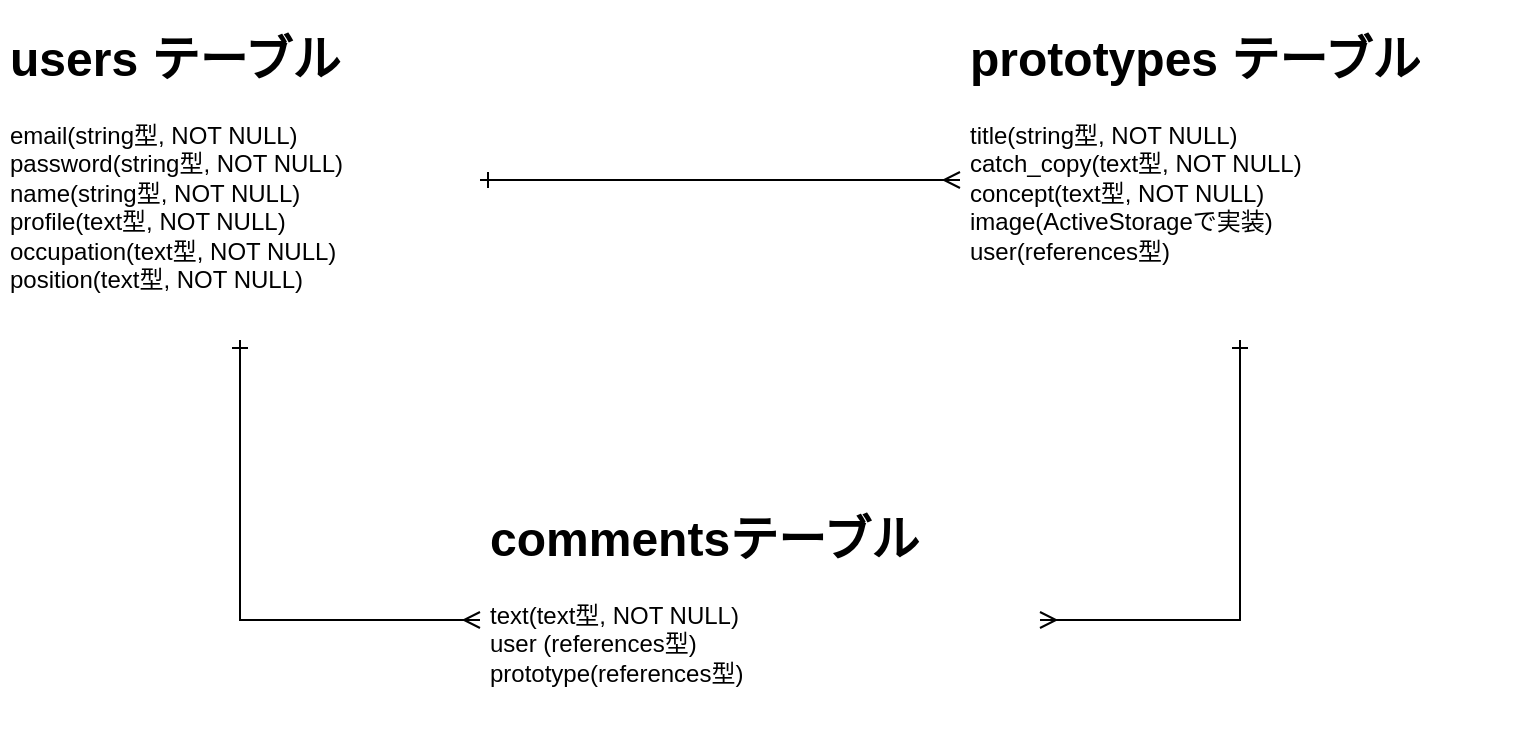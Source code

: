 <mxfile version="13.10.0" type="embed">
    <diagram id="iNs6QNdgxIwBXb4EWAQP" name="ページ1">
        <mxGraphModel dx="1039" dy="795" grid="1" gridSize="10" guides="1" tooltips="1" connect="1" arrows="1" fold="1" page="1" pageScale="1" pageWidth="850" pageHeight="1100" math="0" shadow="0">
            <root>
                <mxCell id="0"/>
                <mxCell id="1" parent="0"/>
                <mxCell id="11" value="&lt;h1&gt;users テーブル&lt;/h1&gt;&lt;div&gt;email(string型, NOT NULL)&lt;/div&gt;&lt;div&gt;password(string型, NOT NULL)&lt;/div&gt;&lt;div&gt;&lt;div&gt;name(string型, NOT NULL)&lt;/div&gt;&lt;div&gt;profile(text型, NOT NULL)&lt;/div&gt;&lt;/div&gt;&lt;div&gt;occupation(text型, NOT NULL)&lt;br&gt;&lt;/div&gt;&lt;div&gt;position(text型, NOT NULL)&lt;br&gt;&lt;/div&gt;" style="text;html=1;strokeColor=none;fillColor=none;spacing=5;spacingTop=-20;whiteSpace=wrap;overflow=hidden;rounded=0;align=left;" vertex="1" parent="1">
                    <mxGeometry x="40" y="40" width="240" height="160" as="geometry"/>
                </mxCell>
                <mxCell id="15" style="edgeStyle=orthogonalEdgeStyle;rounded=0;orthogonalLoop=1;jettySize=auto;html=1;entryX=1;entryY=0.5;entryDx=0;entryDy=0;endArrow=ERmany;endFill=0;startArrow=ERone;startFill=0;" edge="1" parent="1" source="12" target="13">
                    <mxGeometry relative="1" as="geometry"/>
                </mxCell>
                <mxCell id="16" style="edgeStyle=orthogonalEdgeStyle;rounded=0;orthogonalLoop=1;jettySize=auto;html=1;exitX=0;exitY=0.5;exitDx=0;exitDy=0;startArrow=ERmany;startFill=0;endArrow=ERone;endFill=0;" edge="1" parent="1" source="12" target="11">
                    <mxGeometry relative="1" as="geometry"/>
                </mxCell>
                <mxCell id="12" value="&lt;h1&gt;prototypes テーブル&lt;/h1&gt;&lt;div&gt;&lt;/div&gt;title(string型, NOT NULL)&lt;br&gt;catch_copy(text型, NOT NULL)&lt;br&gt;concept(text型, NOT NULL)&lt;br&gt;image(ActiveStorageで実装)&lt;br&gt;user(references型)" style="text;html=1;strokeColor=none;fillColor=none;spacing=5;spacingTop=-20;whiteSpace=wrap;overflow=hidden;rounded=0;align=left;" vertex="1" parent="1">
                    <mxGeometry x="520" y="40" width="280" height="160" as="geometry"/>
                </mxCell>
                <mxCell id="17" style="edgeStyle=orthogonalEdgeStyle;rounded=0;orthogonalLoop=1;jettySize=auto;html=1;exitX=0;exitY=0.5;exitDx=0;exitDy=0;startArrow=ERmany;startFill=0;endArrow=ERone;endFill=0;" edge="1" parent="1" source="13" target="11">
                    <mxGeometry relative="1" as="geometry"/>
                </mxCell>
                <mxCell id="13" value="&lt;h1&gt;commentsテーブル&lt;/h1&gt;&lt;div&gt;&lt;/div&gt;text(text型, NOT NULL)&lt;br&gt;user (references型)&lt;br&gt;prototype(references型)" style="text;html=1;strokeColor=none;fillColor=none;spacing=5;spacingTop=-20;whiteSpace=wrap;overflow=hidden;rounded=0;align=left;" vertex="1" parent="1">
                    <mxGeometry x="280" y="280" width="280" height="120" as="geometry"/>
                </mxCell>
            </root>
        </mxGraphModel>
    </diagram>
</mxfile>